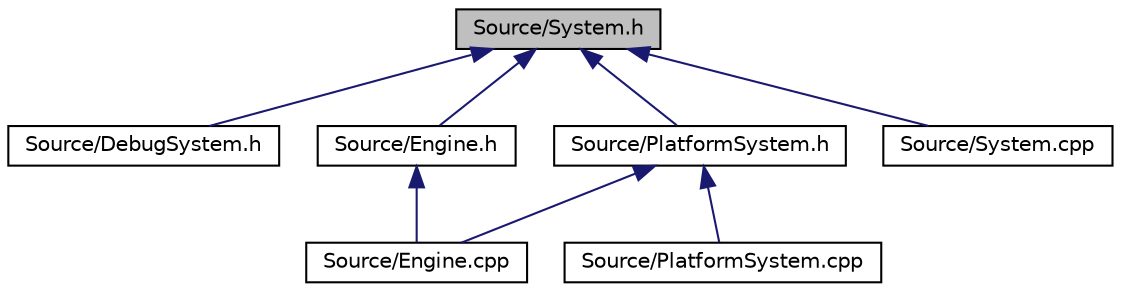 digraph "Source/System.h"
{
 // LATEX_PDF_SIZE
  edge [fontname="Helvetica",fontsize="10",labelfontname="Helvetica",labelfontsize="10"];
  node [fontname="Helvetica",fontsize="10",shape=record];
  Node1 [label="Source/System.h",height=0.2,width=0.4,color="black", fillcolor="grey75", style="filled", fontcolor="black",tooltip="Base class for all Systems."];
  Node1 -> Node2 [dir="back",color="midnightblue",fontsize="10",style="solid"];
  Node2 [label="Source/DebugSystem.h",height=0.2,width=0.4,color="black", fillcolor="white", style="filled",URL="$DebugSystem_8h.html",tooltip="Debug System."];
  Node1 -> Node3 [dir="back",color="midnightblue",fontsize="10",style="solid"];
  Node3 [label="Source/Engine.h",height=0.2,width=0.4,color="black", fillcolor="white", style="filled",URL="$Engine_8h.html",tooltip="Engine class."];
  Node3 -> Node4 [dir="back",color="midnightblue",fontsize="10",style="solid"];
  Node4 [label="Source/Engine.cpp",height=0.2,width=0.4,color="black", fillcolor="white", style="filled",URL="$Engine_8cpp.html",tooltip="Engine class."];
  Node1 -> Node5 [dir="back",color="midnightblue",fontsize="10",style="solid"];
  Node5 [label="Source/PlatformSystem.h",height=0.2,width=0.4,color="black", fillcolor="white", style="filled",URL="$PlatformSystem_8h_source.html",tooltip=" "];
  Node5 -> Node4 [dir="back",color="midnightblue",fontsize="10",style="solid"];
  Node5 -> Node6 [dir="back",color="midnightblue",fontsize="10",style="solid"];
  Node6 [label="Source/PlatformSystem.cpp",height=0.2,width=0.4,color="black", fillcolor="white", style="filled",URL="$PlatformSystem_8cpp.html",tooltip="Patform System class: initializes window and graphics (GLFW and GLEW) when created,..."];
  Node1 -> Node7 [dir="back",color="midnightblue",fontsize="10",style="solid"];
  Node7 [label="Source/System.cpp",height=0.2,width=0.4,color="black", fillcolor="white", style="filled",URL="$System_8cpp.html",tooltip="Base class for all Systems."];
}
